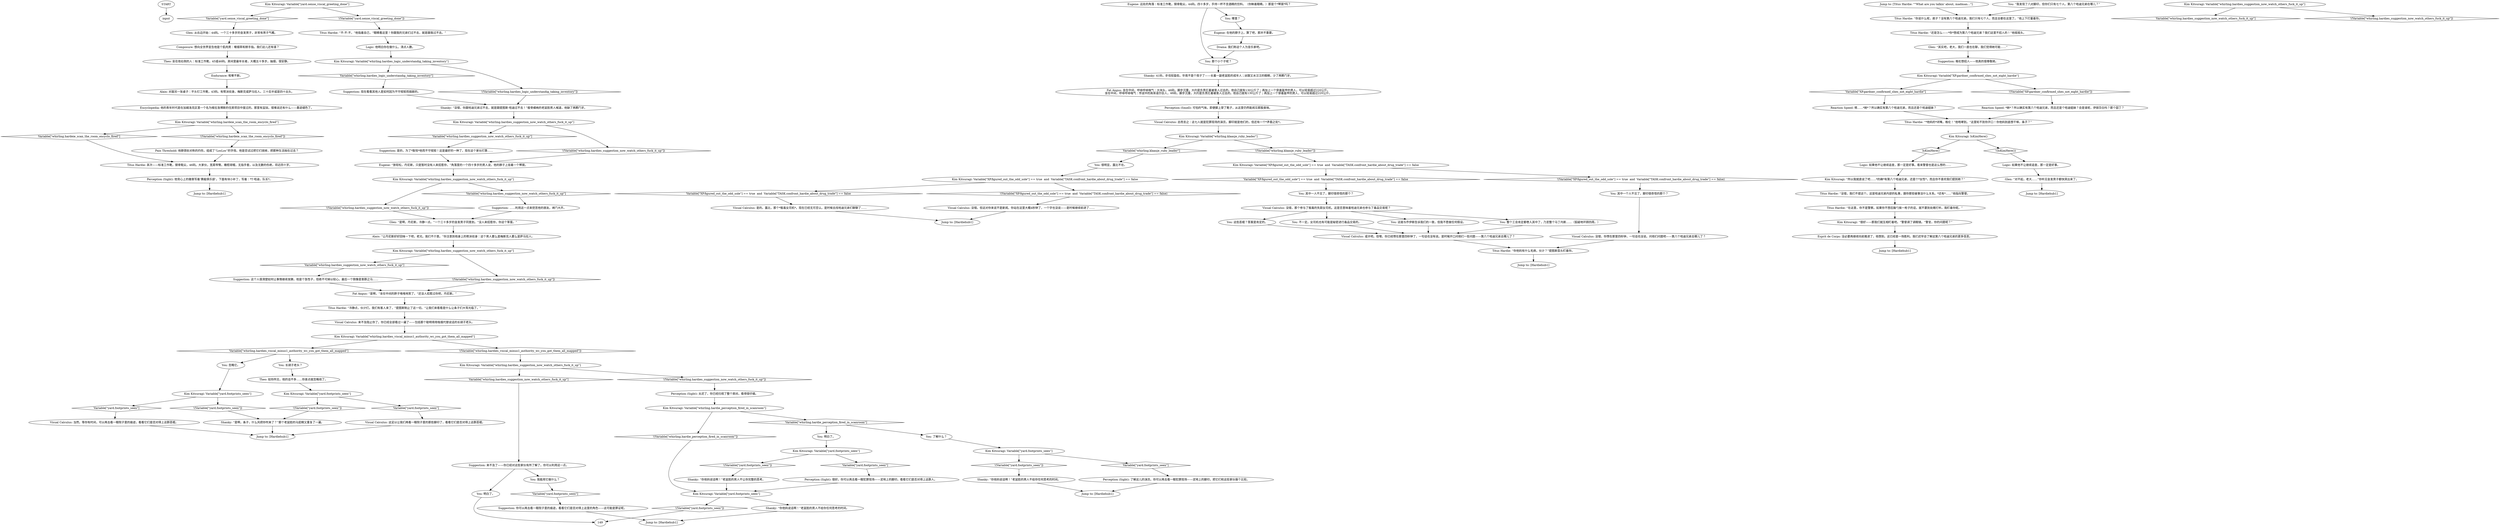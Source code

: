# WHIRLING F1 / HARDIE SCAN THE ROOM
# * Tracks viscal in the hanged man's sequence allows you to connect these guys to the tracks on the crime scene.
# ==================================================
digraph G {
	  0 [label="START"];
	  1 [label="input"];
	  2 [label="Titus Hardie: “冷静点，伙计们，我们有客人来了，”提图斯制止了这一切。“让我们来看看是什么让条子们大驾光临了。”"];
	  3 [label="Theo: 如你所见，他的话不多……你差点就忽略他了。"];
	  4 [label="You: 这些恶棍？答案是肯定的。"];
	  5 [label="Titus Hardie: “你说什么呢，疯子？没有第八个哈迪兄弟。我们只有七个人，而且全都在这里了。”他上下打量着你。"];
	  6 [label="Titus Hardie: “*他妈的*闭嘴，格伦！”他咆哮到。“这里轮不到你开口！你他妈到底想干嘛，条子？”"];
	  7 [label="Jump to: [Hardiehub1]"];
	  8 [label="You: 其中一个人不见了，脚印很奇怪的那个？"];
	  9 [label="Kim Kitsuragi: Variable[\"whirling.hardies_viscal_minus1_authority_wc_you_got_them_all_mapped\"]"];
	  10 [label="Variable[\"whirling.hardies_viscal_minus1_authority_wc_you_got_them_all_mapped\"]", shape=diamond];
	  11 [label="!(Variable[\"whirling.hardies_viscal_minus1_authority_wc_you_got_them_all_mapped\"])", shape=diamond];
	  12 [label="Kim Kitsuragi: Variable[\"yard.footprints_seen\"]"];
	  13 [label="Variable[\"yard.footprints_seen\"]", shape=diamond];
	  14 [label="!(Variable[\"yard.footprints_seen\"])", shape=diamond];
	  15 [label="Perception (Sight): 了解这儿的演员。你可以再去看一眼犯罪现场——泥地上的脚印。把它们和这些家伙做个比较。"];
	  16 [label="Kim Kitsuragi: Variable[\"whirling.hardies_suggestion_now_watch_others_fuck_it_up\"]"];
	  17 [label="Variable[\"whirling.hardies_suggestion_now_watch_others_fuck_it_up\"]", shape=diamond];
	  18 [label="!(Variable[\"whirling.hardies_suggestion_now_watch_others_fuck_it_up\"])", shape=diamond];
	  19 [label="Kim Kitsuragi: Variable[\"whirling.klaasje_ruby_leader\"]"];
	  20 [label="Variable[\"whirling.klaasje_ruby_leader\"]", shape=diamond];
	  21 [label="!(Variable[\"whirling.klaasje_ruby_leader\"])", shape=diamond];
	  22 [label="Visual Calculus: 是的。露比，那个*贩毒女司机*。现在已经无可否认。是时候去找哈迪兄弟们聊聊了……"];
	  23 [label="Theo: 坐在他右侧的人：标准工作靴，45或46码。房间里最年长者，大概五十多岁。抽烟，很安静。"];
	  24 [label="Suggestion: ……利用这一点来挖苦他的朋友。闸门大开。"];
	  25 [label="Kim Kitsuragi: Variable[\"whirling.hardies_suggestion_now_watch_others_fuck_it_up\"]"];
	  26 [label="Variable[\"whirling.hardies_suggestion_now_watch_others_fuck_it_up\"]", shape=diamond];
	  27 [label="!(Variable[\"whirling.hardies_suggestion_now_watch_others_fuck_it_up\"])", shape=diamond];
	  28 [label="Fat Angus: “是啊，”坐在中间的胖子咯咯地笑了。“还没人招惹过你吧，丹尼斯。”"];
	  29 [label="Eugene: “放轻松，丹尼斯，只是暂时没有人来招惹你，”角落里的一个四十多岁的男人说，他的脖子上挂着一个琴拨。"];
	  30 [label="Visual Calculus: 来不及阻止你了。你已经全部看过一遍了——包括那个聪明得用吸烟代替说话的长胡子老头。"];
	  31 [label="Suggestion: 来不及了——你已经对这些家伙有所了解了。你可以利用这一点。"];
	  32 [label="You: 了解什么？"];
	  33 [label="Jump to: [Titus Hardie: \"\"What are you talkin' about, madman...\"]"];
	  34 [label="Logic: 如果他不让继续追查，那一定是好事。看来警督也是这么想的……"];
	  35 [label="Alain: 对面另一张桌子：平头钉工作靴，43码。有帮派纹身。梅斯克或萨马拉人。三十后半或是四十出头。"];
	  36 [label="Titus Hardie: “不-不-不，”他指着自己，“眼睛看这里！你跟我的兄弟们过不去，就是跟我过不去。”"];
	  37 [label="Kim Kitsuragi: “所以我就直说了吧……*的确*有第八个哈迪兄弟，还是个*女性*，而且你不喜欢我们提到她？”"];
	  38 [label="Jump to: [Hardiehub1]"];
	  39 [label="You: 很明显，露比不在。"];
	  40 [label="Kim Kitsuragi: Variable[\"whirling.hardies_logic_understandig_taking_inventory\"]"];
	  41 [label="Variable[\"whirling.hardies_logic_understandig_taking_inventory\"]", shape=diamond];
	  42 [label="!(Variable[\"whirling.hardies_logic_understandig_taking_inventory\"])", shape=diamond];
	  43 [label="Kim Kitsuragi: Variable[\"yard.footprints_seen\"]"];
	  44 [label="Variable[\"yard.footprints_seen\"]", shape=diamond];
	  45 [label="!(Variable[\"yard.footprints_seen\"])", shape=diamond];
	  46 [label="Glen: “是啊，丹尼斯，冷静一点。”一个三十多岁的金发男子同意到。“没人来招惹你，你这个笨蛋。”"];
	  47 [label="Visual Calculus: 没错，你愣在那里四秒钟，一句话也没说。问他们问题吧——第八个哈迪兄弟去哪儿了？"];
	  48 [label="Jump to: [Hardiehub1]"];
	  49 [label="You: 明白了。"];
	  50 [label="Kim Kitsuragi: Variable[\"XP.figured_out_the_odd_sole\"] == true  and  Variable[\"TASK.confront_hardie_about_drug_trade\"] == false"];
	  51 [label="Variable[\"XP.figured_out_the_odd_sole\"] == true  and  Variable[\"TASK.confront_hardie_about_drug_trade\"] == false", shape=diamond];
	  52 [label="!(Variable[\"XP.figured_out_the_odd_sole\"] == true  and  Variable[\"TASK.confront_hardie_about_drug_trade\"] == false)", shape=diamond];
	  53 [label="Fat Angus: 坐在中间，呼哧呼哧喘气：大块头，46码，脚步沉重，大约是负责扛着被害人过去的。他自己就有130公斤了；再加上一个穿着盔甲的男人，可以轻易超过220公斤。\n坐在中间，呼哧呼哧喘气：传说中的库库诺尔巨人，46码，脚步沉重，大约是负责扛着被害人过去的。他自己就有130公斤了；再加上一个穿着盔甲的男人，可以轻易超过220公斤。"];
	  54 [label="Titus Hardie: “你他妈有什么毛病，伙计？”提图斯歪头盯着你。"];
	  55 [label="Suggestion: 现在看看其他人是如何因为不守规矩而搞砸的。"];
	  56 [label="Visual Calculus: 当然。等你有时间，可以再去看一眼院子里的痕迹，看看它们是否对得上这群恶棍。"];
	  57 [label="Suggestion: 你可以再去看一眼院子里的痕迹，看看它们是否对得上这里的角色——这可能是罪证呢。"];
	  58 [label="You: 不一定。女司机也有可能是秘密进行毒品交易的。"];
	  59 [label="Titus Hardie: “还是怎么——*你*想成为第八个哈迪兄弟？我们这里不招人的！”他摇摇头。"];
	  60 [label="Glen: 从右边开始：44码。一个三十多岁的金发男子，非常有男子气概。"];
	  61 [label="Endurance: 咳嗽不断。"];
	  62 [label="You: 那个小个子呢？"];
	  63 [label="Shanky: “没错，你跟哈迪兄弟过不去，就是跟提图斯·哈迪过不去！”瘦骨嶙峋的老鼠脸男人喊道，他缺了两颗门牙。"];
	  64 [label="You: 长胡子老头？"];
	  65 [label="Kim Kitsuragi: Variable[\"whirling.hardies_suggestion_now_watch_others_fuck_it_up\"]"];
	  66 [label="Variable[\"whirling.hardies_suggestion_now_watch_others_fuck_it_up\"]", shape=diamond];
	  67 [label="!(Variable[\"whirling.hardies_suggestion_now_watch_others_fuck_it_up\"])", shape=diamond];
	  68 [label="Suggestion: 这个人很清楚如何让事情继续发酵。他是个急性子，但绝不可掉以轻心。最后一个倒像是害群之马……"];
	  69 [label="Glen: “对不起，老大……”你听见金发男子都快哭出来了。"];
	  70 [label="Pain Threshold: 他脖颈处对称的灼伤，组成了“LosLos”的字母。他是否试过把它们烧掉，把那种生活抛在过去？"];
	  71 [label="Kim Kitsuragi: Variable[\"whirling.hardie_perception_fired_in_scanroom\"]"];
	  72 [label="Variable[\"whirling.hardie_perception_fired_in_scanroom\"]", shape=diamond];
	  73 [label="!(Variable[\"whirling.hardie_perception_fired_in_scanroom\"])", shape=diamond];
	  74 [label="Logic: 他明白你在做什么，清点人数。"];
	  75 [label="You: 忽略它。"];
	  76 [label="Jump to: [Hardiehub1]"];
	  77 [label="You: 哪里？"];
	  78 [label="Jump to: [Hardiehub1]"];
	  79 [label="Kim Kitsuragi: “很好——那我们就互相盯着吧。”警督调了调眼镜。“警官，你的问题呢？”"];
	  80 [label="Perception (Sight): 太迟了，你已经扫视了整个房间，看得很仔细。"];
	  81 [label="Encyclopedia: 他的青年时代是在加姆洛克区里一个名为维拉洛博斯的住房项目中度过的。那里有监狱。很难说还有什么——墨迹褪色了。"];
	  82 [label="Drama: 我们称这个人为音乐家吧。"];
	  83 [label="Shanky: “是啊，条子，什么风把你吹来了？”那个老鼠脸的马屁精又重复了一遍。"];
	  84 [label="Perception (Sight): 很好。你可以再去看一眼犯罪现场——泥地上的脚印。看看它们是否对得上这群人。"];
	  85 [label="You: 这就与乔伊斯告诉我们的一致，但我不愿做任何假设。"];
	  86 [label="Visual Calculus: 或许吧。但嘿，你已经愣在那里四秒钟了，一句话也没有说。是时候开口问他们一些问题——第八个哈迪兄弟去哪儿了？"];
	  87 [label="Titus Hardie: “在这里，你不是警察。如果你不想后脑勺挨一枪子的话，就不要到处瞎打听。我盯着你呢。”"];
	  88 [label="Visual Calculus: 没错。但这对你来说不是新闻。你站在这里大概4秒钟了，一个字也没说——是时候继续前进了……"];
	  89 [label="Visual Calculus: 总而言之：这七人就是犯罪现场的演员，脚印就是他们的，但还有一个*矛盾之处*。"];
	  90 [label="Suggestion: 是的，为了*取悦*他而不守规矩！这是最好的一种了，现在这个家伙打算……"];
	  91 [label="You: 明白了。"];
	  92 [label="Suggestion: 格伦想招人——他真的很尊敬她。"];
	  93 [label="Perception (Smell): 可怕的气味。即便脚上穿了靴子，从这里仍然能闻见那股臭味。"];
	  94 [label="Perception (Sight): 他背心上的徽章写着‘赛艇俱乐部’。下面有块小补丁，写着：*T·哈迪，队长*。"];
	  95 [label="Shanky: “你他妈说话啊！”老鼠脸的男人不给你任何思考的时间。"];
	  96 [label="Kim Kitsuragi: Variable[\"yard.sense_viscal_greeting_done\"]"];
	  97 [label="Variable[\"yard.sense_viscal_greeting_done\"]", shape=diamond];
	  98 [label="!(Variable[\"yard.sense_viscal_greeting_done\"])", shape=diamond];
	  99 [label="Kim Kitsuragi: Variable[\"yard.footprints_seen\"]"];
	  100 [label="Variable[\"yard.footprints_seen\"]", shape=diamond];
	  101 [label="!(Variable[\"yard.footprints_seen\"])", shape=diamond];
	  102 [label="Kim Kitsuragi: Variable[\"yard.footprints_seen\"]"];
	  103 [label="Variable[\"yard.footprints_seen\"]", shape=diamond];
	  104 [label="!(Variable[\"yard.footprints_seen\"])", shape=diamond];
	  105 [label="You: “我发现了八对脚印，但你们只有七个人。第八个哈迪兄弟在哪儿？”"];
	  106 [label="Reaction Speed: 嗯……*她*？所以确实有第八个哈迪兄弟，而且还是个哈迪姐妹？"];
	  107 [label="Kim Kitsuragi: IsKimHere()"];
	  108 [label="IsKimHere()", shape=diamond];
	  109 [label="!(IsKimHere())", shape=diamond];
	  110 [label="Titus Hardie: “没错，我们不提这个。这是哈迪兄弟内部的私事，跟你那些破事没什么关系。*还有*……”他指向警督。"];
	  111 [label="Kim Kitsuragi: Variable[\"whirling.hardies_suggestion_now_watch_others_fuck_it_up\"]"];
	  112 [label="Variable[\"whirling.hardies_suggestion_now_watch_others_fuck_it_up\"]", shape=diamond];
	  113 [label="!(Variable[\"whirling.hardies_suggestion_now_watch_others_fuck_it_up\"])", shape=diamond];
	  114 [label="Kim Kitsuragi: Variable[\"whirling.hardies_suggestion_now_watch_others_fuck_it_up\"]"];
	  115 [label="Variable[\"whirling.hardies_suggestion_now_watch_others_fuck_it_up\"]", shape=diamond];
	  116 [label="!(Variable[\"whirling.hardies_suggestion_now_watch_others_fuck_it_up\"])", shape=diamond];
	  117 [label="Shanky: “你他妈说话啊！”老鼠脸的男人不让你完整的思考。"];
	  118 [label="Kim Kitsuragi: Variable[\"XP.figured_out_the_odd_sole\"] == true  and  Variable[\"TASK.confront_hardie_about_drug_trade\"] == false"];
	  119 [label="Variable[\"XP.figured_out_the_odd_sole\"] == true  and  Variable[\"TASK.confront_hardie_about_drug_trade\"] == false", shape=diamond];
	  120 [label="!(Variable[\"XP.figured_out_the_odd_sole\"] == true  and  Variable[\"TASK.confront_hardie_about_drug_trade\"] == false)", shape=diamond];
	  121 [label="You: 整个工会肯定都卷入其中了，乃至整个马丁内斯……（狐疑地环顾四周。）"];
	  122 [label="Alain: “让丹尼斯好好回味一下吧，老兄。我们不介意。”你注意到他身上的帮派纹身：这个男人要么是梅斯克人要么是萨马拉人。"];
	  123 [label="Glen: “其实吧，老大，我们一直也在聊，我们觉得她可能……”"];
	  124 [label="Reaction Speed: *她*？所以确实有第八个哈迪兄弟，而且还是个哈迪姐妹？会是谁呢，伊丽莎白吗？那个园丁？"];
	  125 [label="Esprit de Corps: 没必要再继续向前推进了，他想到。这已经是一场胜利。我们迟早会了解这第八个哈迪兄弟的更多信息。"];
	  126 [label="Titus Hardie: 其次——标准工作靴，钢骨鞋尖，46码。大家伙，宽肩窄臀。橄榄球帽，无指手套，以及无数的伤疤，将近四十岁。"];
	  127 [label="Shanky: 41码，步伐轻盈些。毕竟不是个孩子了——长着一副老鼠脸的成年人；凶狠又水汪汪的眼睛，少了两颗门牙。"];
	  128 [label="Composure: 想向全世界宣告他是个肌肉男：嚼烟草和掰手指。我们这儿还有谁？"];
	  129 [label="Kim Kitsuragi: Variable[\"whirling.hardeie_scan_the_room_encyclo_fired\"]"];
	  130 [label="Variable[\"whirling.hardeie_scan_the_room_encyclo_fired\"]", shape=diamond];
	  131 [label="!(Variable[\"whirling.hardeie_scan_the_room_encyclo_fired\"])", shape=diamond];
	  132 [label="You: 我能用它做什么？"];
	  133 [label="Visual Calculus: 没错，那个参与了贩毒的失踪女司机。这是否意味着哈迪兄弟也参与了毒品交易呢？"];
	  134 [label="Logic: 如果他不让继续追查，那一定是好事。"];
	  135 [label="Jump to: [Hardiehub1]"];
	  136 [label="Eugene: 在他的脖子上。算了吧，那并不重要。"];
	  137 [label="Visual Calculus: 这足以让我们再看一眼院子里的那些脚印了，看看它们是否对得上这群恶棍。"];
	  138 [label="Jump to: [Hardiehub1]"];
	  139 [label="You: 其中一人不见了，脚印很奇怪的那个？"];
	  140 [label="Kim Kitsuragi: Variable[\"XP.gardner_confirmed_shes_not_eight_hardie\"]"];
	  141 [label="Variable[\"XP.gardner_confirmed_shes_not_eight_hardie\"]", shape=diamond];
	  142 [label="!(Variable[\"XP.gardner_confirmed_shes_not_eight_hardie\"])", shape=diamond];
	  143 [label="Eugene: 远处的角落：标准工作靴，钢骨鞋尖，44码。四十多岁，手持一杯不含酒精的饮料。（你眯着眼睛。）那是个*琴拨*吗？"];
	  144 [label="Jump to: [Hardiehub1]"];
	  145 [label="Kim Kitsuragi: Variable[\"yard.footprints_seen\"]"];
	  146 [label="Variable[\"yard.footprints_seen\"]", shape=diamond];
	  147 [label="!(Variable[\"yard.footprints_seen\"])", shape=diamond];
	  148 [label="Shanky: “你他妈说话啊！”老鼠脸的男人不给你任何思考的时间。"];
	  0 -> 1
	  2 -> 30
	  3 -> 43
	  4 -> 86
	  5 -> 59
	  6 -> 107
	  8 -> 47
	  9 -> 10
	  9 -> 11
	  10 -> 64
	  10 -> 75
	  11 -> 25
	  12 -> 13
	  12 -> 14
	  13 -> 56
	  14 -> 83
	  15 -> 78
	  16 -> 17
	  16 -> 18
	  19 -> 20
	  19 -> 21
	  20 -> 39
	  21 -> 118
	  22 -> 135
	  23 -> 61
	  24 -> 46
	  25 -> 26
	  25 -> 27
	  26 -> 31
	  27 -> 80
	  28 -> 2
	  29 -> 114
	  30 -> 9
	  31 -> 91
	  31 -> 132
	  32 -> 99
	  33 -> 5
	  34 -> 37
	  35 -> 81
	  36 -> 74
	  37 -> 110
	  39 -> 50
	  40 -> 41
	  40 -> 42
	  41 -> 55
	  42 -> 63
	  43 -> 44
	  43 -> 45
	  44 -> 137
	  45 -> 83
	  46 -> 122
	  47 -> 54
	  49 -> 102
	  50 -> 51
	  50 -> 52
	  51 -> 22
	  52 -> 88
	  53 -> 93
	  54 -> 138
	  55 -> 63
	  56 -> 48
	  57 -> 76
	  58 -> 86
	  59 -> 123
	  60 -> 128
	  61 -> 35
	  62 -> 127
	  63 -> 111
	  64 -> 3
	  65 -> 66
	  65 -> 67
	  66 -> 68
	  67 -> 28
	  68 -> 28
	  69 -> 7
	  70 -> 126
	  71 -> 72
	  71 -> 73
	  72 -> 32
	  72 -> 49
	  73 -> 145
	  74 -> 40
	  75 -> 12
	  77 -> 136
	  79 -> 125
	  80 -> 71
	  81 -> 129
	  82 -> 62
	  83 -> 48
	  84 -> 145
	  85 -> 86
	  86 -> 54
	  87 -> 79
	  88 -> 135
	  89 -> 19
	  90 -> 29
	  91 -> 149
	  92 -> 140
	  93 -> 89
	  94 -> 144
	  95 -> 78
	  96 -> 97
	  96 -> 98
	  97 -> 60
	  98 -> 36
	  99 -> 100
	  99 -> 101
	  100 -> 15
	  101 -> 95
	  102 -> 104
	  102 -> 103
	  103 -> 84
	  104 -> 117
	  105 -> 5
	  106 -> 6
	  107 -> 108
	  107 -> 109
	  108 -> 34
	  109 -> 134
	  110 -> 87
	  111 -> 112
	  111 -> 113
	  112 -> 90
	  113 -> 29
	  114 -> 115
	  114 -> 116
	  115 -> 24
	  116 -> 46
	  117 -> 145
	  118 -> 120
	  118 -> 119
	  119 -> 139
	  120 -> 8
	  121 -> 86
	  122 -> 65
	  123 -> 92
	  124 -> 6
	  125 -> 38
	  126 -> 94
	  127 -> 53
	  128 -> 23
	  129 -> 130
	  129 -> 131
	  130 -> 126
	  131 -> 70
	  132 -> 146
	  133 -> 121
	  133 -> 58
	  133 -> 4
	  133 -> 85
	  134 -> 69
	  136 -> 82
	  137 -> 48
	  139 -> 133
	  140 -> 141
	  140 -> 142
	  141 -> 106
	  142 -> 124
	  143 -> 77
	  143 -> 62
	  145 -> 147
	  145 -> 148
	  146 -> 57
	  147 -> 149
	  148 -> 76
}

